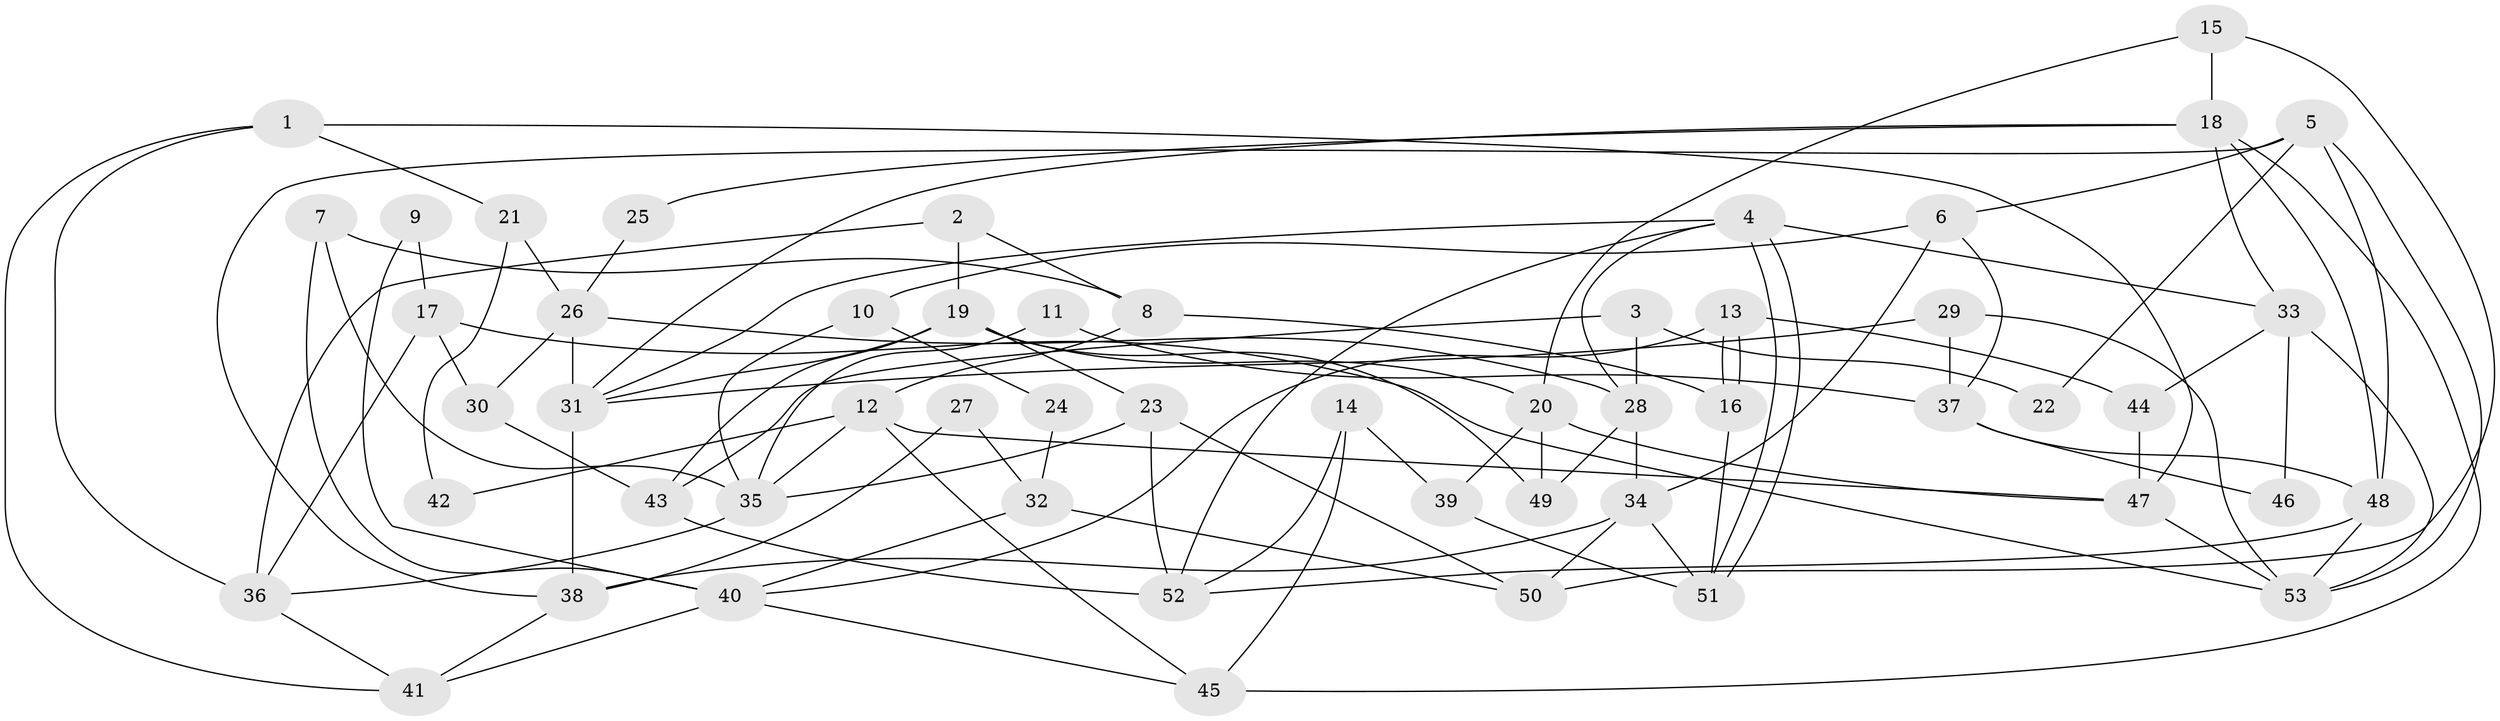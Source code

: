 // Generated by graph-tools (version 1.1) at 2025/26/03/09/25 03:26:17]
// undirected, 53 vertices, 106 edges
graph export_dot {
graph [start="1"]
  node [color=gray90,style=filled];
  1;
  2;
  3;
  4;
  5;
  6;
  7;
  8;
  9;
  10;
  11;
  12;
  13;
  14;
  15;
  16;
  17;
  18;
  19;
  20;
  21;
  22;
  23;
  24;
  25;
  26;
  27;
  28;
  29;
  30;
  31;
  32;
  33;
  34;
  35;
  36;
  37;
  38;
  39;
  40;
  41;
  42;
  43;
  44;
  45;
  46;
  47;
  48;
  49;
  50;
  51;
  52;
  53;
  1 -- 36;
  1 -- 41;
  1 -- 21;
  1 -- 47;
  2 -- 19;
  2 -- 8;
  2 -- 36;
  3 -- 43;
  3 -- 28;
  3 -- 22;
  4 -- 52;
  4 -- 51;
  4 -- 51;
  4 -- 28;
  4 -- 31;
  4 -- 33;
  5 -- 6;
  5 -- 53;
  5 -- 22;
  5 -- 38;
  5 -- 48;
  6 -- 37;
  6 -- 34;
  6 -- 10;
  7 -- 8;
  7 -- 35;
  7 -- 40;
  8 -- 12;
  8 -- 16;
  9 -- 17;
  9 -- 40;
  10 -- 35;
  10 -- 24;
  11 -- 37;
  11 -- 35;
  12 -- 35;
  12 -- 45;
  12 -- 42;
  12 -- 47;
  13 -- 44;
  13 -- 16;
  13 -- 16;
  13 -- 40;
  14 -- 45;
  14 -- 52;
  14 -- 39;
  15 -- 50;
  15 -- 20;
  15 -- 18;
  16 -- 51;
  17 -- 36;
  17 -- 53;
  17 -- 30;
  18 -- 33;
  18 -- 25;
  18 -- 31;
  18 -- 45;
  18 -- 48;
  19 -- 31;
  19 -- 20;
  19 -- 23;
  19 -- 43;
  19 -- 49;
  20 -- 47;
  20 -- 49;
  20 -- 39;
  21 -- 26;
  21 -- 42;
  23 -- 52;
  23 -- 35;
  23 -- 50;
  24 -- 32;
  25 -- 26;
  26 -- 28;
  26 -- 31;
  26 -- 30;
  27 -- 38;
  27 -- 32;
  28 -- 34;
  28 -- 49;
  29 -- 53;
  29 -- 31;
  29 -- 37;
  30 -- 43;
  31 -- 38;
  32 -- 50;
  32 -- 40;
  33 -- 53;
  33 -- 44;
  33 -- 46;
  34 -- 38;
  34 -- 51;
  34 -- 50;
  35 -- 36;
  36 -- 41;
  37 -- 48;
  37 -- 46;
  38 -- 41;
  39 -- 51;
  40 -- 41;
  40 -- 45;
  43 -- 52;
  44 -- 47;
  47 -- 53;
  48 -- 52;
  48 -- 53;
}
